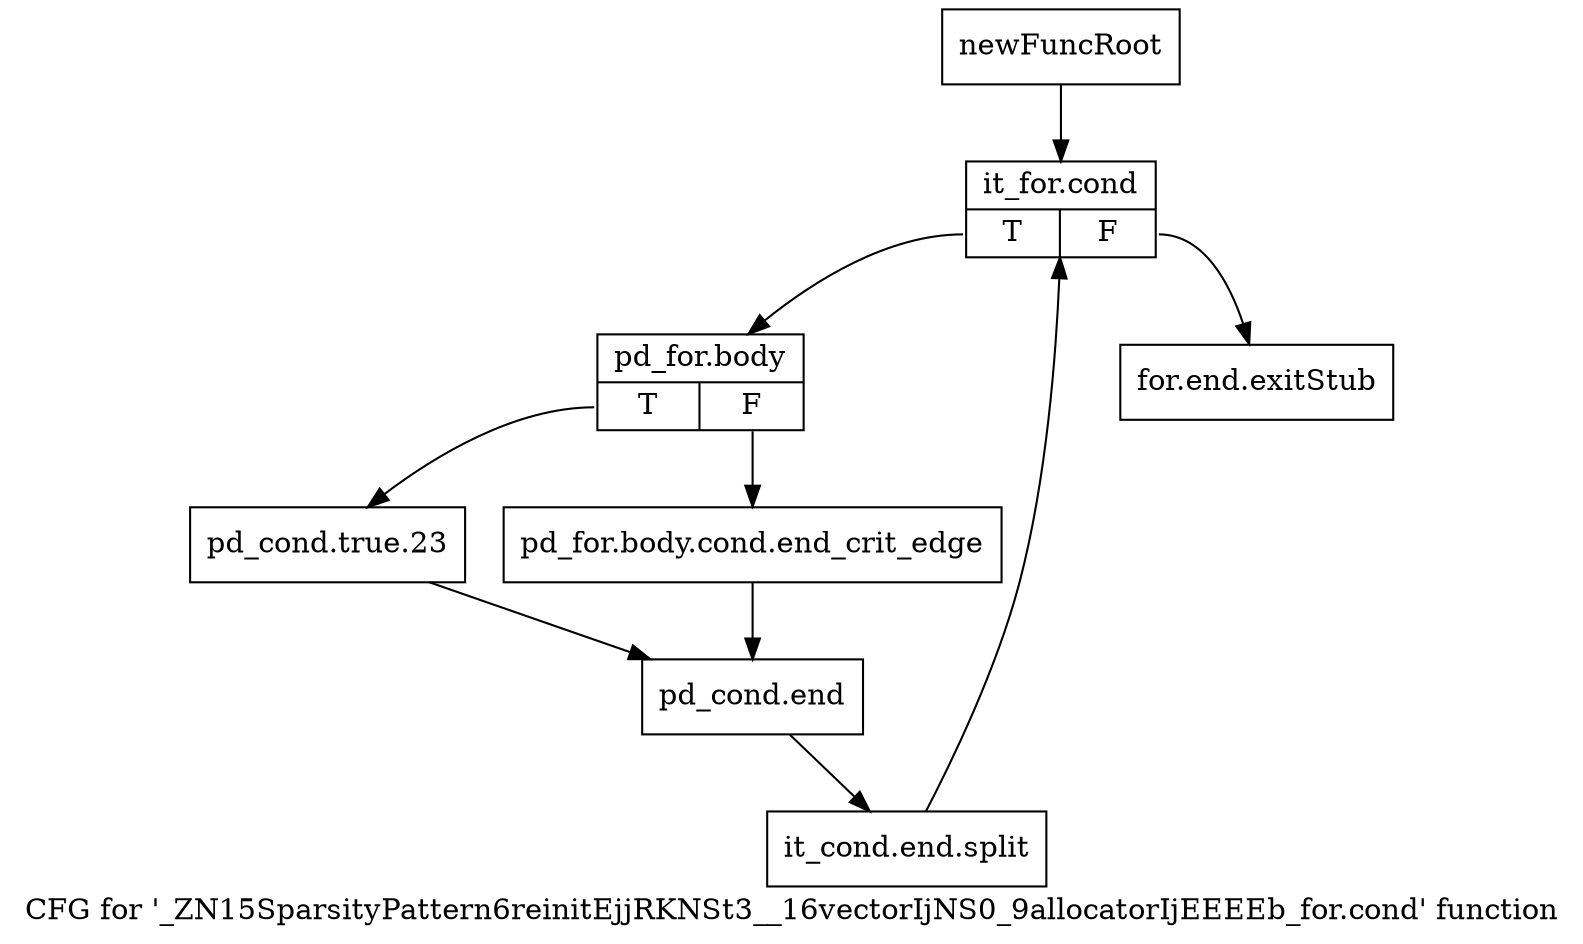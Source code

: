 digraph "CFG for '_ZN15SparsityPattern6reinitEjjRKNSt3__16vectorIjNS0_9allocatorIjEEEEb_for.cond' function" {
	label="CFG for '_ZN15SparsityPattern6reinitEjjRKNSt3__16vectorIjNS0_9allocatorIjEEEEb_for.cond' function";

	Node0x9737b70 [shape=record,label="{newFuncRoot}"];
	Node0x9737b70 -> Node0x9737c10;
	Node0x9737bc0 [shape=record,label="{for.end.exitStub}"];
	Node0x9737c10 [shape=record,label="{it_for.cond|{<s0>T|<s1>F}}"];
	Node0x9737c10:s0 -> Node0x9737c60;
	Node0x9737c10:s1 -> Node0x9737bc0;
	Node0x9737c60 [shape=record,label="{pd_for.body|{<s0>T|<s1>F}}"];
	Node0x9737c60:s0 -> Node0x9737d00;
	Node0x9737c60:s1 -> Node0x9737cb0;
	Node0x9737cb0 [shape=record,label="{pd_for.body.cond.end_crit_edge}"];
	Node0x9737cb0 -> Node0x9737d50;
	Node0x9737d00 [shape=record,label="{pd_cond.true.23}"];
	Node0x9737d00 -> Node0x9737d50;
	Node0x9737d50 [shape=record,label="{pd_cond.end}"];
	Node0x9737d50 -> Node0xab59b20;
	Node0xab59b20 [shape=record,label="{it_cond.end.split}"];
	Node0xab59b20 -> Node0x9737c10;
}
